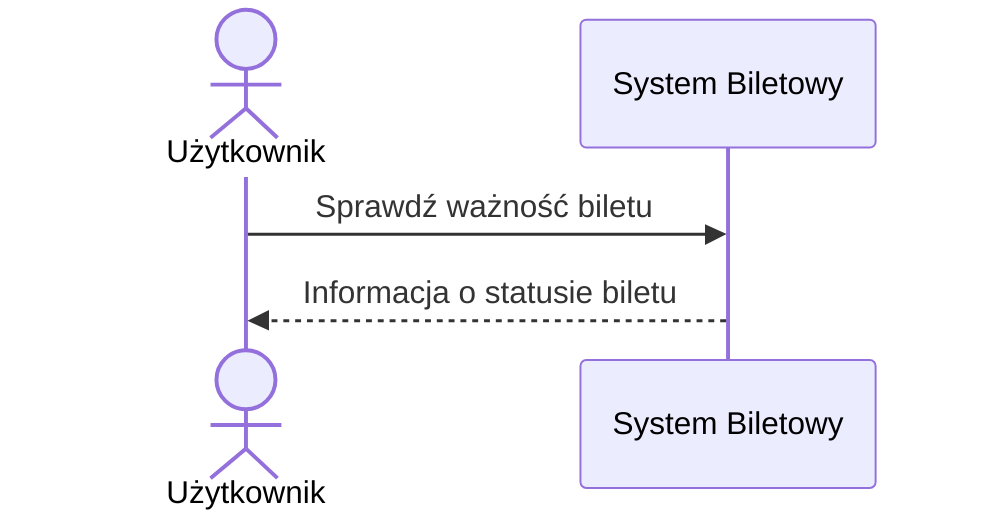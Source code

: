 sequenceDiagram
    %% Diagram: D1 - Sprawdzenie ważności biletu
    actor Uzytkownik as Użytkownik
    participant SystemBiletowy as System Biletowy
    Uzytkownik->>SystemBiletowy: Sprawdź ważność biletu
    SystemBiletowy-->>Uzytkownik: Informacja o statusie biletu